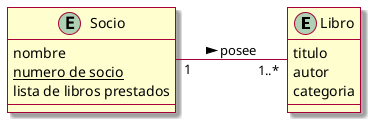 @startuml
left to right direction
skin rose

entity Libro{
    titulo
    autor
    categoria
}
entity Socio{
    nombre
    {static}numero de socio
    lista de libros prestados
}
Socio"1"--"1..*"Libro: posee >

@enduml
